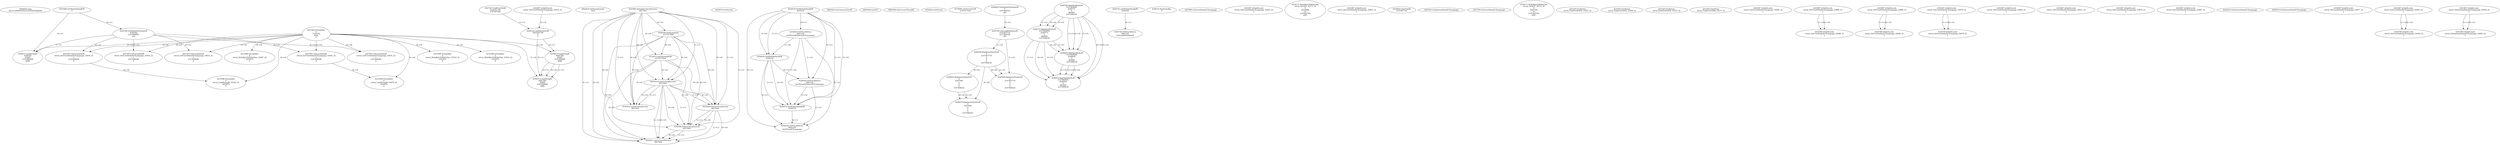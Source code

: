 // Global SCDG with merge call
digraph {
	0 [label="6850628.main
0015c1d92b6550f1e3c4582b03bbde04"]
	1 [label="4254480.GetModuleHandleW
0"]
	2 [label="6844434.SetThreadLocale
1024"]
	3 [label="4243965.InitializeCriticalSection
6917004"]
	4 [label="4243979.GetVersion
"]
	5 [label="4244018.GetModuleHandleW
4244120"]
	6 [label="4244024.GetProcAddress
9441320
GetThreadPreferredUILanguages"]
	5 -> 6 [label="(0-->1)"]
	7 [label="4244044.GetModuleHandleW
4244120"]
	5 -> 7 [label="(1-->1)"]
	5 -> 7 [label="(0-->0)"]
	6 -> 7 [label="(1-->0)"]
	8 [label="4244050.GetProcAddress
9441320
SetThreadPreferredUILanguages"]
	5 -> 8 [label="(0-->1)"]
	6 -> 8 [label="(1-->1)"]
	7 -> 8 [label="(0-->1)"]
	9 [label="4244070.GetModuleHandleW
4244120"]
	5 -> 9 [label="(1-->1)"]
	7 -> 9 [label="(1-->1)"]
	5 -> 9 [label="(0-->0)"]
	6 -> 9 [label="(1-->0)"]
	7 -> 9 [label="(0-->0)"]
	8 -> 9 [label="(1-->0)"]
	10 [label="4244076.GetProcAddress
9441320
GetThreadUILanguage"]
	5 -> 10 [label="(0-->1)"]
	6 -> 10 [label="(1-->1)"]
	7 -> 10 [label="(0-->1)"]
	8 -> 10 [label="(1-->1)"]
	9 -> 10 [label="(0-->1)"]
	11 [label="4250188.GetSystemInfo
2147417660"]
	3 -> 11 [label="(0-->0)"]
	12 [label="6844540.GetCommandLineW
"]
	13 [label="4214413.GetStartupInfoW
2147417624"]
	3 -> 13 [label="(0-->0)"]
	11 -> 13 [label="(0-->0)"]
	14 [label="6844560.GetACP
"]
	15 [label="6844580.GetCurrentThreadId
"]
	16 [label="4250204.GetVersion
"]
	17 [label="4276690.GetVersionExW
2147417420"]
	18 [label="4243306.GetModuleFileNameW
4194304
2147408904
522"]
	1 -> 18 [label="(0-->1)"]
	19 [label="4248064.GetModuleFileNameW
0
2147408370
261"]
	20 [label="4215383.VirtualAlloc
0
1310704
4096
4"]
	21 [label="4246338.RegOpenKeyExW
2147483649
4246772
0
983065
2147408236"]
	22 [label="4245741.GetModuleHandleW
4246160"]
	23 [label="4245758.GetProcAddress
9441320
GetLongPathNameW"]
	22 -> 23 [label="(0-->1)"]
	24 [label="4245785.GetLongPathNameW
2147407710
2147406542
261"]
	19 -> 24 [label="(3-->3)"]
	25 [label="4246556.RegQueryValueExW
0
2147407710
0
0
0
2147408232"]
	24 -> 25 [label="(1-->2)"]
	26 [label="4246599.RegQueryValueExW
0
2147407710
0
0
0
2147408232"]
	24 -> 26 [label="(1-->2)"]
	25 -> 26 [label="(2-->2)"]
	25 -> 26 [label="(6-->6)"]
	27 [label="4246722.RegCloseKey
0"]
	28 [label="4247883.GetUserDefaultUILanguage
"]
	29 [label="4245418.EnterCriticalSection
6917004"]
	3 -> 29 [label="(1-->1)"]
	3 -> 29 [label="(0-->0)"]
	11 -> 29 [label="(0-->0)"]
	13 -> 29 [label="(0-->0)"]
	30 [label="4245469.LeaveCriticalSection
6917004"]
	3 -> 30 [label="(1-->1)"]
	29 -> 30 [label="(1-->1)"]
	3 -> 30 [label="(0-->0)"]
	11 -> 30 [label="(0-->0)"]
	13 -> 30 [label="(0-->0)"]
	29 -> 30 [label="(0-->0)"]
	31 [label="4245487.IsValidLocale
retval_GetUserDefaultUILanguage_32852_32
2"]
	32 [label="4250171.MultiByteToWideChar
retval_GetACP_32773_32
0
4243868
10
2147403704
2047"]
	33 [label="4215588.VirtualAlloc
0
retval_MultiByteToWideChar_33519_32
1052672
4"]
	20 -> 33 [label="(4-->4)"]
	34 [label="4245487.IsValidLocale
retval_GetUserDefaultUILanguage_32853_32
2"]
	35 [label="4215588.VirtualAlloc
0
retval_MultiByteToWideChar_33520_32
1052672
4"]
	20 -> 35 [label="(4-->4)"]
	36 [label="4246372.RegOpenKeyExW
2147483650
4246772
0
983065
2147408236"]
	21 -> 36 [label="(2-->2)"]
	21 -> 36 [label="(4-->4)"]
	21 -> 36 [label="(5-->5)"]
	37 [label="4245683.CharNextW
2147407716"]
	38 [label="4246635.RegQueryValueExW
0
4247000
0
0
0
2147408232"]
	25 -> 38 [label="(6-->6)"]
	39 [label="4245454.LeaveCriticalSection
6917004"]
	3 -> 39 [label="(1-->1)"]
	29 -> 39 [label="(1-->1)"]
	3 -> 39 [label="(0-->0)"]
	11 -> 39 [label="(0-->0)"]
	13 -> 39 [label="(0-->0)"]
	29 -> 39 [label="(0-->0)"]
	40 [label="4247923.GetSystemDefaultUILanguage
"]
	41 [label="4247558.GetUserDefaultUILanguage
"]
	42 [label="4247567.GetLocaleInfoW
retval_GetUserDefaultUILanguage_33054_32
3
2147408268
4"]
	18 -> 42 [label="(0-->2)"]
	20 -> 42 [label="(4-->4)"]
	43 [label="4247247.FindFirstFileW
3224341740
2147407640"]
	44 [label="4250073.LoadStringW
4194304
65485
2147409468
4096"]
	1 -> 44 [label="(0-->1)"]
	18 -> 44 [label="(1-->1)"]
	20 -> 44 [label="(3-->4)"]
	45 [label="4215588.VirtualAlloc
0
retval_LoadStringW_33382_32
1052672
4"]
	20 -> 45 [label="(4-->4)"]
	42 -> 45 [label="(4-->4)"]
	46 [label="4250171.MultiByteToWideChar
retval_GetACP_32773_32
0
4243784
10
2147403704
2047"]
	47 [label="4215588.VirtualAlloc
0
retval_MultiByteToWideChar_33667_32
1052672
4"]
	20 -> 47 [label="(4-->4)"]
	48 [label="4246676.RegQueryValueExW
0
4247000
0
0
0
2147408232"]
	38 -> 48 [label="(2-->2)"]
	25 -> 48 [label="(6-->6)"]
	38 -> 48 [label="(6-->6)"]
	49 [label="4245487.IsValidLocale
retval_GetUserDefaultUILanguage_32933_32
2"]
	50 [label="4245580.EnterCriticalSection
6917004"]
	3 -> 50 [label="(1-->1)"]
	29 -> 50 [label="(1-->1)"]
	30 -> 50 [label="(1-->1)"]
	3 -> 50 [label="(0-->0)"]
	11 -> 50 [label="(0-->0)"]
	13 -> 50 [label="(0-->0)"]
	29 -> 50 [label="(0-->0)"]
	30 -> 50 [label="(0-->0)"]
	51 [label="4245621.LeaveCriticalSection
6917004"]
	3 -> 51 [label="(1-->1)"]
	29 -> 51 [label="(1-->1)"]
	30 -> 51 [label="(1-->1)"]
	50 -> 51 [label="(1-->1)"]
	3 -> 51 [label="(0-->0)"]
	11 -> 51 [label="(0-->0)"]
	13 -> 51 [label="(0-->0)"]
	29 -> 51 [label="(0-->0)"]
	30 -> 51 [label="(0-->0)"]
	50 -> 51 [label="(0-->0)"]
	52 [label="4247567.GetLocaleInfoW
retval_GetUserDefaultUILanguage_33445_32
3
2147408268
4"]
	18 -> 52 [label="(0-->2)"]
	20 -> 52 [label="(4-->4)"]
	53 [label="4247263.FindClose
retval_FindFirstFileW_33455_32"]
	54 [label="4248145.LoadLibraryExW
3224341740
0
2"]
	43 -> 54 [label="(1-->1)"]
	49 -> 54 [label="(2-->3)"]
	55 [label="4250073.LoadStringW
9441340
65485
2147409468
4096"]
	54 -> 55 [label="(0-->1)"]
	20 -> 55 [label="(3-->4)"]
	56 [label="4250073.LoadStringW
9441340
65484
2147409468
4096"]
	54 -> 56 [label="(0-->1)"]
	55 -> 56 [label="(1-->1)"]
	55 -> 56 [label="(3-->3)"]
	20 -> 56 [label="(3-->4)"]
	55 -> 56 [label="(4-->4)"]
	57 [label="4215588.VirtualAlloc
0
retval_LoadStringW_33670_32
1052672
4"]
	20 -> 57 [label="(4-->4)"]
	52 -> 57 [label="(4-->4)"]
	58 [label="4247567.GetLocaleInfoW
retval_GetUserDefaultUILanguage_33055_32
3
2147408268
4"]
	18 -> 58 [label="(0-->2)"]
	20 -> 58 [label="(4-->4)"]
	59 [label="4247263.FindClose
retval_FindFirstFileW_33269_32"]
	60 [label="4247567.GetLocaleInfoW
retval_GetUserDefaultUILanguage_33056_32
3
2147408268
4"]
	18 -> 60 [label="(0-->2)"]
	20 -> 60 [label="(4-->4)"]
	61 [label="4247263.FindClose
retval_FindFirstFileW_33270_32"]
	62 [label="4247567.GetLocaleInfoW
retval_GetUserDefaultUILanguage_33053_32
3
2147408268
4"]
	18 -> 62 [label="(0-->2)"]
	20 -> 62 [label="(4-->4)"]
	63 [label="4247263.FindClose
retval_FindFirstFileW_33271_32"]
	64 [label="4245487.IsValidLocale
retval_GetUserDefaultUILanguage_32854_32
2"]
	65 [label="4245487.IsValidLocale
retval_GetUserDefaultUILanguage_32868_32
2"]
	66 [label="4245487.IsValidLocale
retval_GetUserDefaultUILanguage_32869_32
2"]
	67 [label="4245487.IsValidLocale
retval_GetUserDefaultUILanguage_32870_32
2"]
	68 [label="4245487.IsValidLocale
retval_GetUserDefaultUILanguage_32895_32
2"]
	69 [label="4245487.IsValidLocale
retval_GetUserDefaultUILanguage_32931_32
2"]
	70 [label="4246402.RegOpenKeyExW
2147483649
4246832
0
983065
2147408236"]
	21 -> 70 [label="(1-->1)"]
	21 -> 70 [label="(4-->4)"]
	36 -> 70 [label="(4-->4)"]
	21 -> 70 [label="(5-->5)"]
	36 -> 70 [label="(5-->5)"]
	71 [label="4246432.RegOpenKeyExW
2147483650
4246832
0
983065
2147408236"]
	36 -> 71 [label="(1-->1)"]
	70 -> 71 [label="(2-->2)"]
	21 -> 71 [label="(4-->4)"]
	36 -> 71 [label="(4-->4)"]
	70 -> 71 [label="(4-->4)"]
	21 -> 71 [label="(5-->5)"]
	36 -> 71 [label="(5-->5)"]
	70 -> 71 [label="(5-->5)"]
	72 [label="4245487.IsValidLocale
retval_GetUserDefaultUILanguage_32978_32
2"]
	73 [label="4245487.IsValidLocale
retval_GetUserDefaultUILanguage_32867_32
2"]
	74 [label="4244766.IsValidLocale
retval_GetUserDefaultUILanguage_32868_32
2"]
	65 -> 74 [label="(1-->1)"]
	65 -> 74 [label="(2-->2)"]
	75 [label="4245525.GetSystemDefaultUILanguage
"]
	76 [label="4245552.GetSystemDefaultUILanguage
"]
	77 [label="4245487.IsValidLocale
retval_GetUserDefaultUILanguage_32977_32
2"]
	78 [label="4244766.IsValidLocale
retval_GetUserDefaultUILanguage_32869_32
2"]
	66 -> 78 [label="(1-->1)"]
	66 -> 78 [label="(2-->2)"]
	79 [label="4244766.IsValidLocale
retval_GetUserDefaultUILanguage_32870_32
2"]
	67 -> 79 [label="(1-->1)"]
	67 -> 79 [label="(2-->2)"]
	80 [label="4245487.IsValidLocale
retval_GetUserDefaultUILanguage_32950_32
2"]
	81 [label="4244766.IsValidLocale
retval_GetUserDefaultUILanguage_32950_32
2"]
	80 -> 81 [label="(1-->1)"]
	80 -> 81 [label="(2-->2)"]
	82 [label="4245487.IsValidLocale
retval_GetSystemDefaultUILanguage_32956_32
2"]
	83 [label="4244766.IsValidLocale
retval_GetSystemDefaultUILanguage_32956_32
2"]
	82 -> 83 [label="(1-->1)"]
	82 -> 83 [label="(2-->2)"]
}
